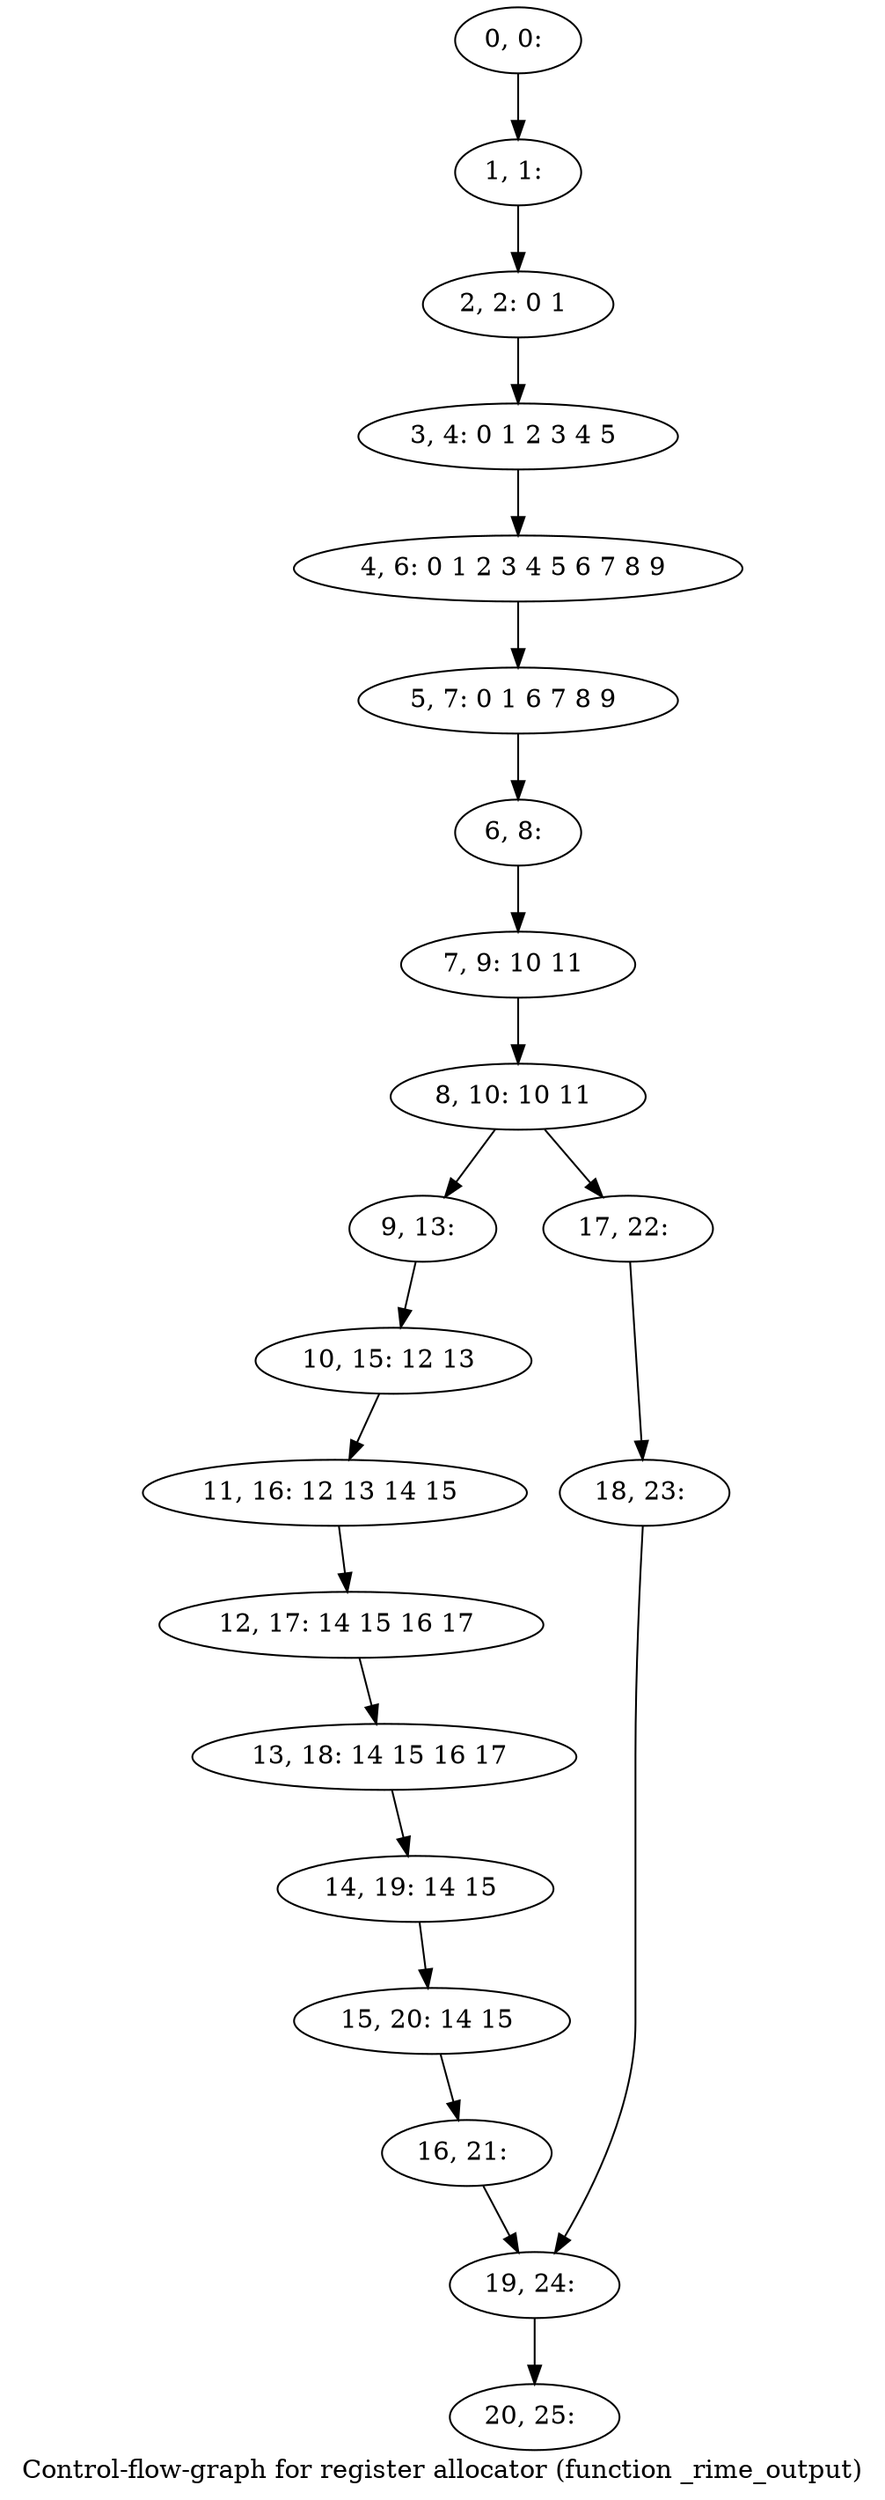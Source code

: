 digraph G {
graph [label="Control-flow-graph for register allocator (function _rime_output)"]
0[label="0, 0: "];
1[label="1, 1: "];
2[label="2, 2: 0 1 "];
3[label="3, 4: 0 1 2 3 4 5 "];
4[label="4, 6: 0 1 2 3 4 5 6 7 8 9 "];
5[label="5, 7: 0 1 6 7 8 9 "];
6[label="6, 8: "];
7[label="7, 9: 10 11 "];
8[label="8, 10: 10 11 "];
9[label="9, 13: "];
10[label="10, 15: 12 13 "];
11[label="11, 16: 12 13 14 15 "];
12[label="12, 17: 14 15 16 17 "];
13[label="13, 18: 14 15 16 17 "];
14[label="14, 19: 14 15 "];
15[label="15, 20: 14 15 "];
16[label="16, 21: "];
17[label="17, 22: "];
18[label="18, 23: "];
19[label="19, 24: "];
20[label="20, 25: "];
0->1 ;
1->2 ;
2->3 ;
3->4 ;
4->5 ;
5->6 ;
6->7 ;
7->8 ;
8->9 ;
8->17 ;
9->10 ;
10->11 ;
11->12 ;
12->13 ;
13->14 ;
14->15 ;
15->16 ;
16->19 ;
17->18 ;
18->19 ;
19->20 ;
}
